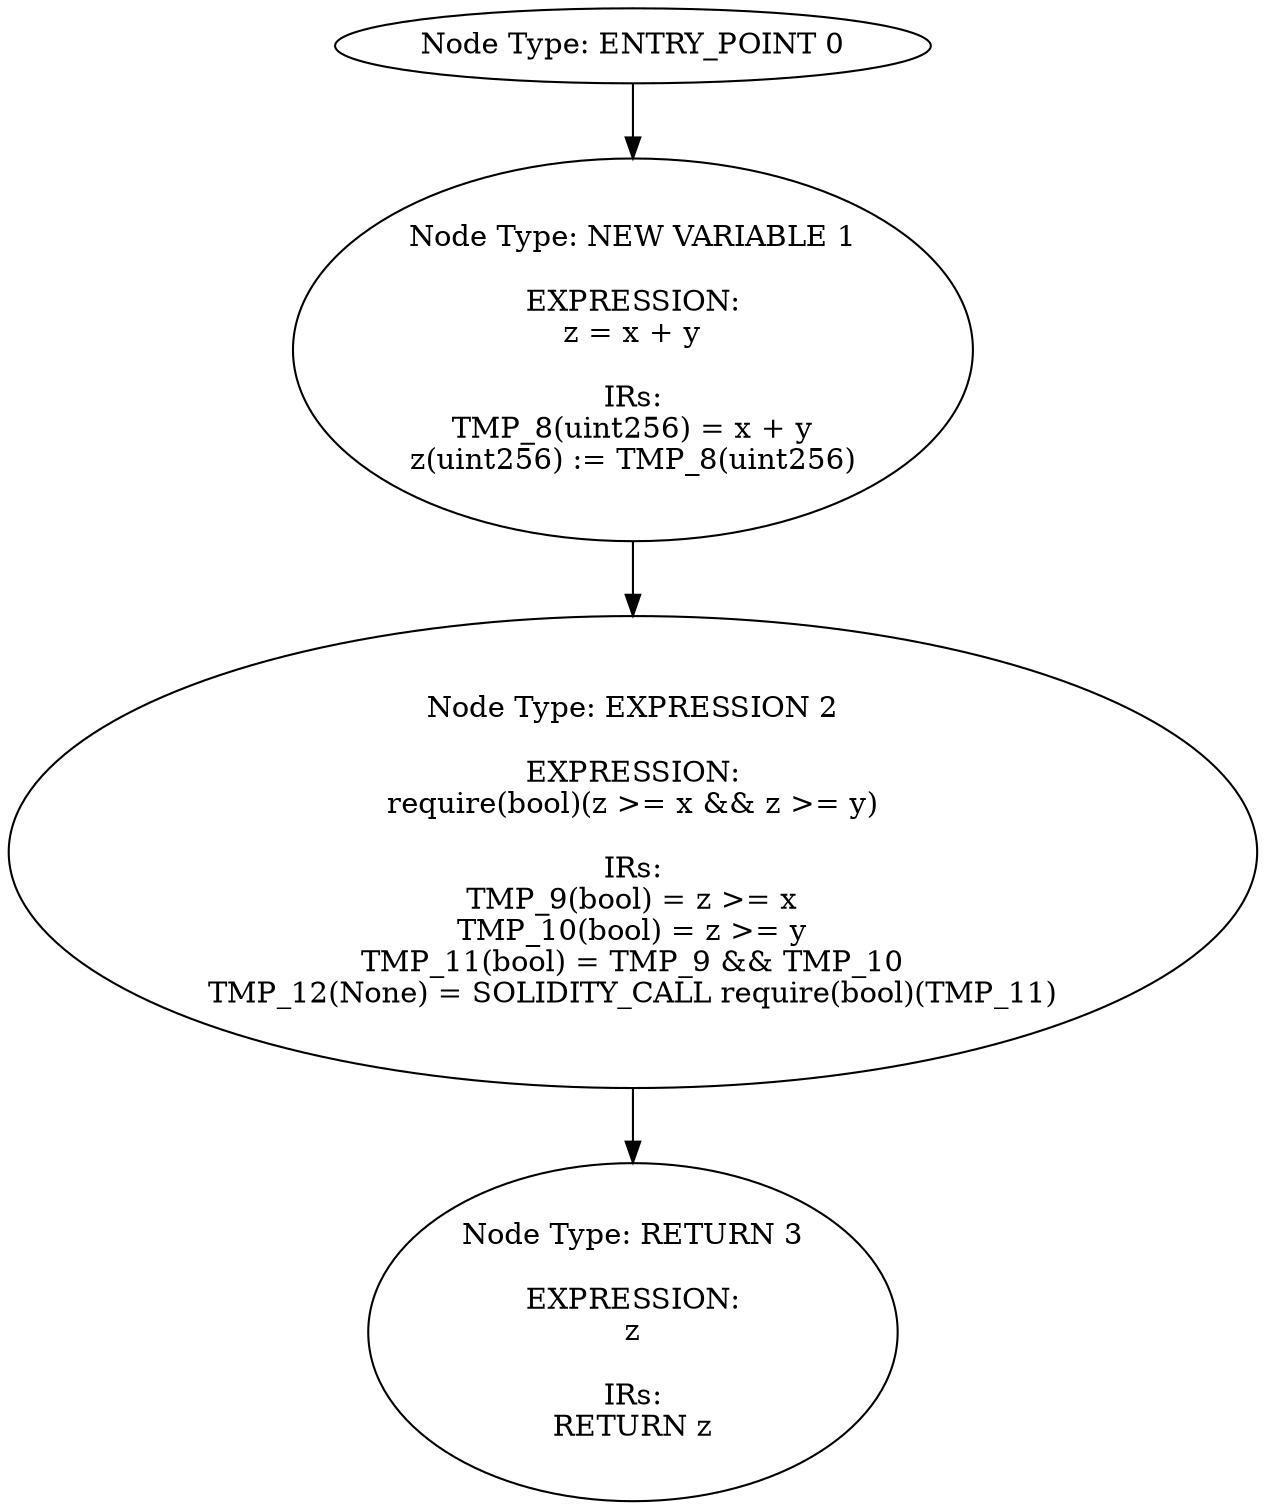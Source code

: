 digraph{
0[label="Node Type: ENTRY_POINT 0
"];
0->1;
1[label="Node Type: NEW VARIABLE 1

EXPRESSION:
z = x + y

IRs:
TMP_8(uint256) = x + y
z(uint256) := TMP_8(uint256)"];
1->2;
2[label="Node Type: EXPRESSION 2

EXPRESSION:
require(bool)(z >= x && z >= y)

IRs:
TMP_9(bool) = z >= x
TMP_10(bool) = z >= y
TMP_11(bool) = TMP_9 && TMP_10
TMP_12(None) = SOLIDITY_CALL require(bool)(TMP_11)"];
2->3;
3[label="Node Type: RETURN 3

EXPRESSION:
z

IRs:
RETURN z"];
}
